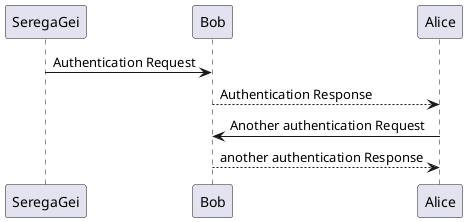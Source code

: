 @startuml
SeregaGei -> Bob: Authentication Request
Bob --> Alice: Authentication Response

Alice -> Bob: Another authentication Request
Alice <-- Bob: another authentication Response

@enduml